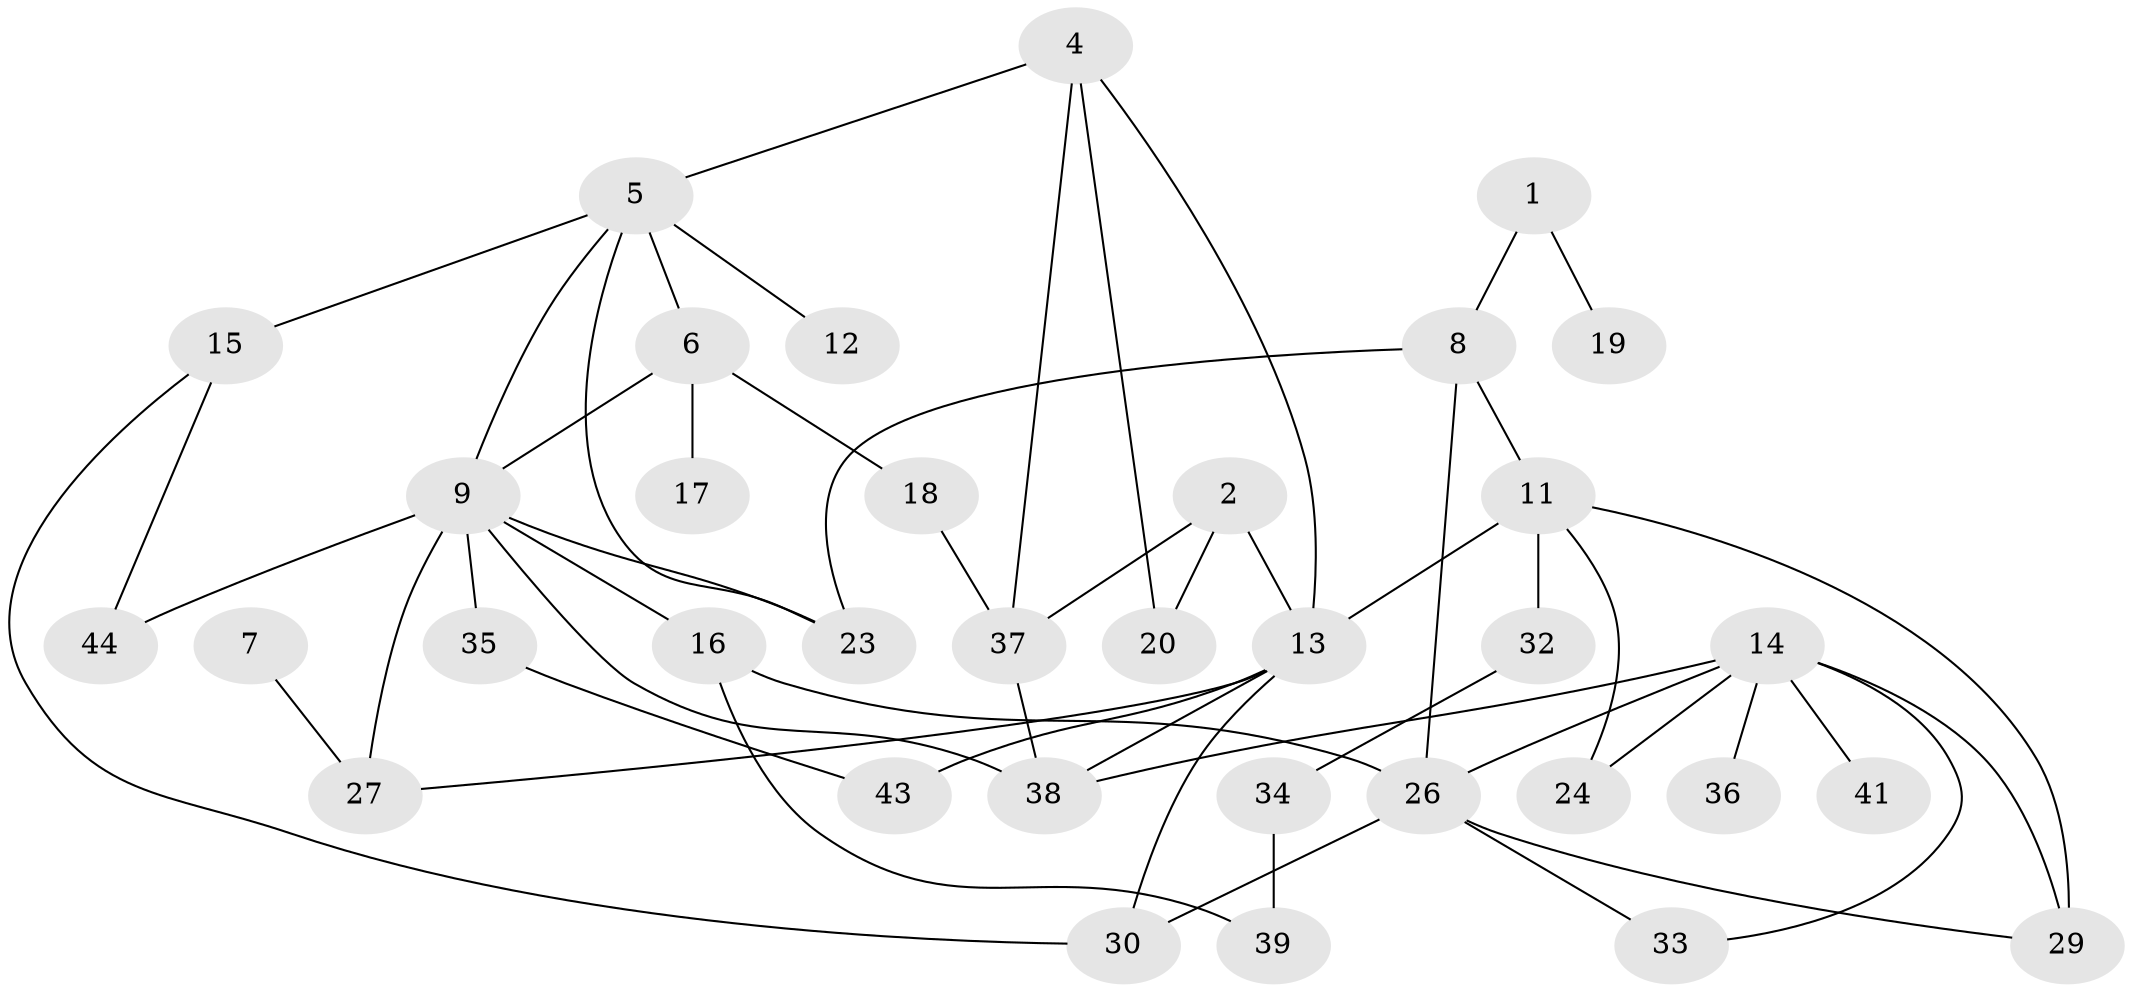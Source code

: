 // original degree distribution, {1: 0.25688073394495414, 4: 0.1926605504587156, 2: 0.25688073394495414, 3: 0.22935779816513763, 0: 0.05504587155963303, 5: 0.009174311926605505}
// Generated by graph-tools (version 1.1) at 2025/48/03/04/25 22:48:17]
// undirected, 35 vertices, 54 edges
graph export_dot {
  node [color=gray90,style=filled];
  1;
  2;
  4;
  5;
  6;
  7;
  8;
  9;
  11;
  12;
  13;
  14;
  15;
  16;
  17;
  18;
  19;
  20;
  23;
  24;
  26;
  27;
  29;
  30;
  32;
  33;
  34;
  35;
  36;
  37;
  38;
  39;
  41;
  43;
  44;
  1 -- 8 [weight=1.0];
  1 -- 19 [weight=1.0];
  2 -- 13 [weight=1.0];
  2 -- 20 [weight=1.0];
  2 -- 37 [weight=1.0];
  4 -- 5 [weight=1.0];
  4 -- 13 [weight=1.0];
  4 -- 20 [weight=1.0];
  4 -- 37 [weight=1.0];
  5 -- 6 [weight=1.0];
  5 -- 9 [weight=1.0];
  5 -- 12 [weight=2.0];
  5 -- 15 [weight=2.0];
  5 -- 23 [weight=1.0];
  6 -- 9 [weight=1.0];
  6 -- 17 [weight=1.0];
  6 -- 18 [weight=2.0];
  7 -- 27 [weight=1.0];
  8 -- 11 [weight=1.0];
  8 -- 23 [weight=1.0];
  8 -- 26 [weight=1.0];
  9 -- 16 [weight=1.0];
  9 -- 23 [weight=1.0];
  9 -- 27 [weight=1.0];
  9 -- 35 [weight=1.0];
  9 -- 38 [weight=1.0];
  9 -- 44 [weight=1.0];
  11 -- 13 [weight=1.0];
  11 -- 24 [weight=1.0];
  11 -- 29 [weight=1.0];
  11 -- 32 [weight=1.0];
  13 -- 27 [weight=1.0];
  13 -- 30 [weight=1.0];
  13 -- 38 [weight=1.0];
  13 -- 43 [weight=2.0];
  14 -- 24 [weight=1.0];
  14 -- 26 [weight=1.0];
  14 -- 29 [weight=1.0];
  14 -- 33 [weight=1.0];
  14 -- 36 [weight=1.0];
  14 -- 38 [weight=1.0];
  14 -- 41 [weight=1.0];
  15 -- 30 [weight=1.0];
  15 -- 44 [weight=1.0];
  16 -- 26 [weight=1.0];
  16 -- 39 [weight=1.0];
  18 -- 37 [weight=1.0];
  26 -- 29 [weight=1.0];
  26 -- 30 [weight=1.0];
  26 -- 33 [weight=1.0];
  32 -- 34 [weight=1.0];
  34 -- 39 [weight=1.0];
  35 -- 43 [weight=1.0];
  37 -- 38 [weight=1.0];
}
